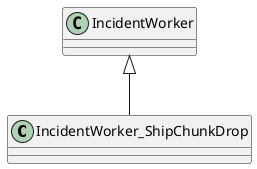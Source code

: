 @startuml
class IncidentWorker_ShipChunkDrop {
}
IncidentWorker <|-- IncidentWorker_ShipChunkDrop
@enduml
